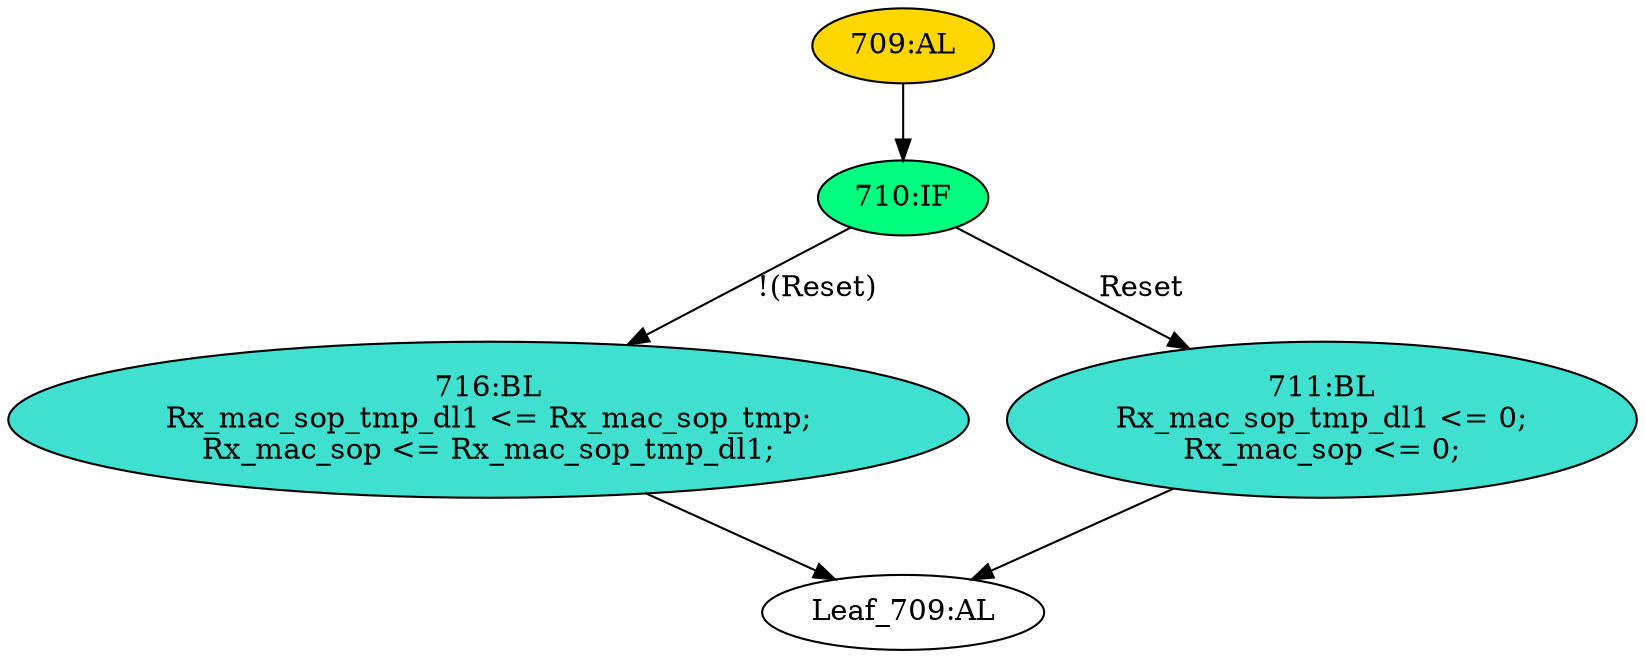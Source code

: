 strict digraph "" {
	node [label="\N"];
	"716:BL"	 [ast="<pyverilog.vparser.ast.Block object at 0x7fbd1c2cfb90>",
		fillcolor=turquoise,
		label="716:BL
Rx_mac_sop_tmp_dl1 <= Rx_mac_sop_tmp;
Rx_mac_sop <= Rx_mac_sop_tmp_dl1;",
		statements="[<pyverilog.vparser.ast.NonblockingSubstitution object at 0x7fbd1c2cf850>, <pyverilog.vparser.ast.NonblockingSubstitution object \
at 0x7fbd1c2cfa10>]",
		style=filled,
		typ=Block];
	"Leaf_709:AL"	 [def_var="['Rx_mac_sop', 'Rx_mac_sop_tmp_dl1']",
		label="Leaf_709:AL"];
	"716:BL" -> "Leaf_709:AL"	 [cond="[]",
		lineno=None];
	"709:AL"	 [ast="<pyverilog.vparser.ast.Always object at 0x7fbd1c2cfbd0>",
		clk_sens=False,
		fillcolor=gold,
		label="709:AL",
		sens="['Clk_SYS', 'Reset']",
		statements="[]",
		style=filled,
		typ=Always,
		use_var="['Reset', 'Rx_mac_sop_tmp', 'Rx_mac_sop_tmp_dl1']"];
	"710:IF"	 [ast="<pyverilog.vparser.ast.IfStatement object at 0x7fbd1c2cfd50>",
		fillcolor=springgreen,
		label="710:IF",
		statements="[]",
		style=filled,
		typ=IfStatement];
	"709:AL" -> "710:IF"	 [cond="[]",
		lineno=None];
	"710:IF" -> "716:BL"	 [cond="['Reset']",
		label="!(Reset)",
		lineno=710];
	"711:BL"	 [ast="<pyverilog.vparser.ast.Block object at 0x7fbd1c2cfd90>",
		fillcolor=turquoise,
		label="711:BL
Rx_mac_sop_tmp_dl1 <= 0;
Rx_mac_sop <= 0;",
		statements="[<pyverilog.vparser.ast.NonblockingSubstitution object at 0x7fbd1c2cfdd0>, <pyverilog.vparser.ast.NonblockingSubstitution object \
at 0x7fbd1c2cff50>]",
		style=filled,
		typ=Block];
	"710:IF" -> "711:BL"	 [cond="['Reset']",
		label=Reset,
		lineno=710];
	"711:BL" -> "Leaf_709:AL"	 [cond="[]",
		lineno=None];
}
